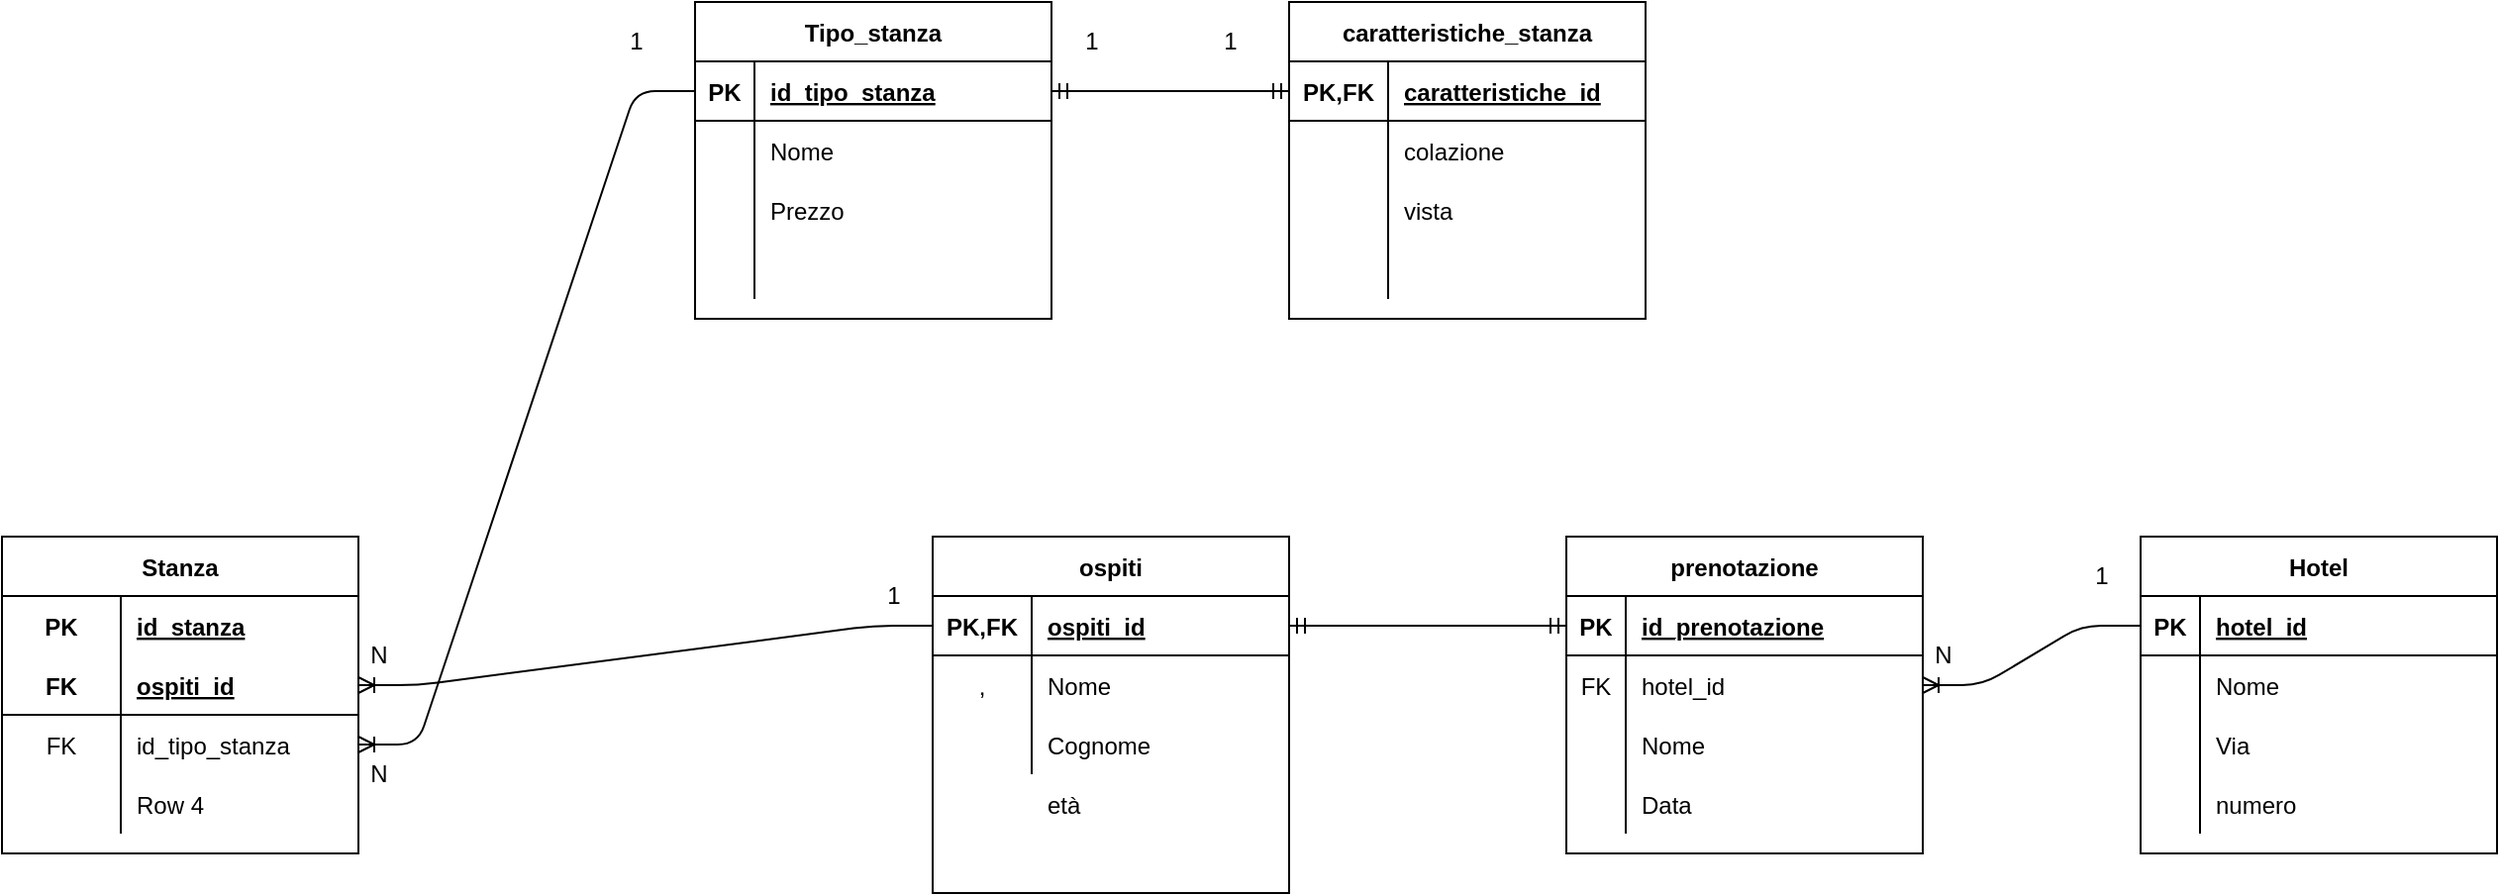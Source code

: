 <mxfile version="14.4.4" type="device"><diagram id="fnMNTrt35cVA9gn6AdtM" name="Page-1"><mxGraphModel dx="1929" dy="1783" grid="1" gridSize="10" guides="1" tooltips="1" connect="1" arrows="1" fold="1" page="1" pageScale="1" pageWidth="827" pageHeight="1169" math="0" shadow="0"><root><mxCell id="0"/><mxCell id="1" parent="0"/><mxCell id="KxS7irouknGxLOOOcsK_-1" value="Hotel" style="shape=table;startSize=30;container=1;collapsible=1;childLayout=tableLayout;fixedRows=1;rowLines=0;fontStyle=1;align=center;resizeLast=1;" vertex="1" parent="1"><mxGeometry x="980" y="-70" width="180" height="160" as="geometry"><mxRectangle x="960" y="-80" width="60" height="30" as="alternateBounds"/></mxGeometry></mxCell><mxCell id="KxS7irouknGxLOOOcsK_-2" value="" style="shape=partialRectangle;collapsible=0;dropTarget=0;pointerEvents=0;fillColor=none;top=0;left=0;bottom=1;right=0;points=[[0,0.5],[1,0.5]];portConstraint=eastwest;" vertex="1" parent="KxS7irouknGxLOOOcsK_-1"><mxGeometry y="30" width="180" height="30" as="geometry"/></mxCell><mxCell id="KxS7irouknGxLOOOcsK_-3" value="PK" style="shape=partialRectangle;connectable=0;fillColor=none;top=0;left=0;bottom=0;right=0;fontStyle=1;overflow=hidden;" vertex="1" parent="KxS7irouknGxLOOOcsK_-2"><mxGeometry width="30" height="30" as="geometry"/></mxCell><mxCell id="KxS7irouknGxLOOOcsK_-4" value="hotel_id" style="shape=partialRectangle;connectable=0;fillColor=none;top=0;left=0;bottom=0;right=0;align=left;spacingLeft=6;fontStyle=5;overflow=hidden;" vertex="1" parent="KxS7irouknGxLOOOcsK_-2"><mxGeometry x="30" width="150" height="30" as="geometry"/></mxCell><mxCell id="KxS7irouknGxLOOOcsK_-5" value="" style="shape=partialRectangle;collapsible=0;dropTarget=0;pointerEvents=0;fillColor=none;top=0;left=0;bottom=0;right=0;points=[[0,0.5],[1,0.5]];portConstraint=eastwest;" vertex="1" parent="KxS7irouknGxLOOOcsK_-1"><mxGeometry y="60" width="180" height="30" as="geometry"/></mxCell><mxCell id="KxS7irouknGxLOOOcsK_-6" value="" style="shape=partialRectangle;connectable=0;fillColor=none;top=0;left=0;bottom=0;right=0;editable=1;overflow=hidden;" vertex="1" parent="KxS7irouknGxLOOOcsK_-5"><mxGeometry width="30" height="30" as="geometry"/></mxCell><mxCell id="KxS7irouknGxLOOOcsK_-7" value="Nome" style="shape=partialRectangle;connectable=0;fillColor=none;top=0;left=0;bottom=0;right=0;align=left;spacingLeft=6;overflow=hidden;" vertex="1" parent="KxS7irouknGxLOOOcsK_-5"><mxGeometry x="30" width="150" height="30" as="geometry"/></mxCell><mxCell id="KxS7irouknGxLOOOcsK_-8" value="" style="shape=partialRectangle;collapsible=0;dropTarget=0;pointerEvents=0;fillColor=none;top=0;left=0;bottom=0;right=0;points=[[0,0.5],[1,0.5]];portConstraint=eastwest;" vertex="1" parent="KxS7irouknGxLOOOcsK_-1"><mxGeometry y="90" width="180" height="30" as="geometry"/></mxCell><mxCell id="KxS7irouknGxLOOOcsK_-9" value="" style="shape=partialRectangle;connectable=0;fillColor=none;top=0;left=0;bottom=0;right=0;editable=1;overflow=hidden;" vertex="1" parent="KxS7irouknGxLOOOcsK_-8"><mxGeometry width="30" height="30" as="geometry"/></mxCell><mxCell id="KxS7irouknGxLOOOcsK_-10" value="Via" style="shape=partialRectangle;connectable=0;fillColor=none;top=0;left=0;bottom=0;right=0;align=left;spacingLeft=6;overflow=hidden;" vertex="1" parent="KxS7irouknGxLOOOcsK_-8"><mxGeometry x="30" width="150" height="30" as="geometry"/></mxCell><mxCell id="KxS7irouknGxLOOOcsK_-11" value="" style="shape=partialRectangle;collapsible=0;dropTarget=0;pointerEvents=0;fillColor=none;top=0;left=0;bottom=0;right=0;points=[[0,0.5],[1,0.5]];portConstraint=eastwest;" vertex="1" parent="KxS7irouknGxLOOOcsK_-1"><mxGeometry y="120" width="180" height="30" as="geometry"/></mxCell><mxCell id="KxS7irouknGxLOOOcsK_-12" value="" style="shape=partialRectangle;connectable=0;fillColor=none;top=0;left=0;bottom=0;right=0;editable=1;overflow=hidden;" vertex="1" parent="KxS7irouknGxLOOOcsK_-11"><mxGeometry width="30" height="30" as="geometry"/></mxCell><mxCell id="KxS7irouknGxLOOOcsK_-13" value="numero" style="shape=partialRectangle;connectable=0;fillColor=none;top=0;left=0;bottom=0;right=0;align=left;spacingLeft=6;overflow=hidden;" vertex="1" parent="KxS7irouknGxLOOOcsK_-11"><mxGeometry x="30" width="150" height="30" as="geometry"/></mxCell><mxCell id="KxS7irouknGxLOOOcsK_-27" value="Stanza" style="shape=table;startSize=30;container=1;collapsible=1;childLayout=tableLayout;fixedRows=1;rowLines=0;fontStyle=1;align=center;resizeLast=1;" vertex="1" parent="1"><mxGeometry x="-100" y="-70" width="180" height="160" as="geometry"/></mxCell><mxCell id="KxS7irouknGxLOOOcsK_-28" value="" style="shape=partialRectangle;collapsible=0;dropTarget=0;pointerEvents=0;fillColor=none;top=0;left=0;bottom=0;right=0;points=[[0,0.5],[1,0.5]];portConstraint=eastwest;" vertex="1" parent="KxS7irouknGxLOOOcsK_-27"><mxGeometry y="30" width="180" height="30" as="geometry"/></mxCell><mxCell id="KxS7irouknGxLOOOcsK_-29" value="PK" style="shape=partialRectangle;connectable=0;fillColor=none;top=0;left=0;bottom=0;right=0;fontStyle=1;overflow=hidden;" vertex="1" parent="KxS7irouknGxLOOOcsK_-28"><mxGeometry width="60" height="30" as="geometry"/></mxCell><mxCell id="KxS7irouknGxLOOOcsK_-30" value="id_stanza" style="shape=partialRectangle;connectable=0;fillColor=none;top=0;left=0;bottom=0;right=0;align=left;spacingLeft=6;fontStyle=5;overflow=hidden;" vertex="1" parent="KxS7irouknGxLOOOcsK_-28"><mxGeometry x="60" width="120" height="30" as="geometry"/></mxCell><mxCell id="KxS7irouknGxLOOOcsK_-31" value="" style="shape=partialRectangle;collapsible=0;dropTarget=0;pointerEvents=0;fillColor=none;top=0;left=0;bottom=1;right=0;points=[[0,0.5],[1,0.5]];portConstraint=eastwest;" vertex="1" parent="KxS7irouknGxLOOOcsK_-27"><mxGeometry y="60" width="180" height="30" as="geometry"/></mxCell><mxCell id="KxS7irouknGxLOOOcsK_-32" value="FK" style="shape=partialRectangle;connectable=0;fillColor=none;top=0;left=0;bottom=0;right=0;fontStyle=1;overflow=hidden;" vertex="1" parent="KxS7irouknGxLOOOcsK_-31"><mxGeometry width="60" height="30" as="geometry"/></mxCell><mxCell id="KxS7irouknGxLOOOcsK_-33" value="ospiti_id" style="shape=partialRectangle;connectable=0;fillColor=none;top=0;left=0;bottom=0;right=0;align=left;spacingLeft=6;fontStyle=5;overflow=hidden;" vertex="1" parent="KxS7irouknGxLOOOcsK_-31"><mxGeometry x="60" width="120" height="30" as="geometry"/></mxCell><mxCell id="KxS7irouknGxLOOOcsK_-34" value="" style="shape=partialRectangle;collapsible=0;dropTarget=0;pointerEvents=0;fillColor=none;top=0;left=0;bottom=0;right=0;points=[[0,0.5],[1,0.5]];portConstraint=eastwest;" vertex="1" parent="KxS7irouknGxLOOOcsK_-27"><mxGeometry y="90" width="180" height="30" as="geometry"/></mxCell><mxCell id="KxS7irouknGxLOOOcsK_-35" value="FK" style="shape=partialRectangle;connectable=0;fillColor=none;top=0;left=0;bottom=0;right=0;editable=1;overflow=hidden;" vertex="1" parent="KxS7irouknGxLOOOcsK_-34"><mxGeometry width="60" height="30" as="geometry"/></mxCell><mxCell id="KxS7irouknGxLOOOcsK_-36" value="id_tipo_stanza" style="shape=partialRectangle;connectable=0;fillColor=none;top=0;left=0;bottom=0;right=0;align=left;spacingLeft=6;overflow=hidden;" vertex="1" parent="KxS7irouknGxLOOOcsK_-34"><mxGeometry x="60" width="120" height="30" as="geometry"/></mxCell><mxCell id="KxS7irouknGxLOOOcsK_-37" value="" style="shape=partialRectangle;collapsible=0;dropTarget=0;pointerEvents=0;fillColor=none;top=0;left=0;bottom=0;right=0;points=[[0,0.5],[1,0.5]];portConstraint=eastwest;" vertex="1" parent="KxS7irouknGxLOOOcsK_-27"><mxGeometry y="120" width="180" height="30" as="geometry"/></mxCell><mxCell id="KxS7irouknGxLOOOcsK_-38" value="" style="shape=partialRectangle;connectable=0;fillColor=none;top=0;left=0;bottom=0;right=0;editable=1;overflow=hidden;" vertex="1" parent="KxS7irouknGxLOOOcsK_-37"><mxGeometry width="60" height="30" as="geometry"/></mxCell><mxCell id="KxS7irouknGxLOOOcsK_-39" value="Row 4" style="shape=partialRectangle;connectable=0;fillColor=none;top=0;left=0;bottom=0;right=0;align=left;spacingLeft=6;overflow=hidden;" vertex="1" parent="KxS7irouknGxLOOOcsK_-37"><mxGeometry x="60" width="120" height="30" as="geometry"/></mxCell><mxCell id="KxS7irouknGxLOOOcsK_-42" value="" style="edgeStyle=entityRelationEdgeStyle;fontSize=12;html=1;endArrow=ERoneToMany;" edge="1" parent="1" source="KxS7irouknGxLOOOcsK_-2" target="KxS7irouknGxLOOOcsK_-80"><mxGeometry width="100" height="100" relative="1" as="geometry"><mxPoint x="560" y="175" as="sourcePoint"/><mxPoint x="360" y="365" as="targetPoint"/></mxGeometry></mxCell><mxCell id="KxS7irouknGxLOOOcsK_-44" value="&lt;font style=&quot;vertical-align: inherit&quot;&gt;&lt;font style=&quot;vertical-align: inherit&quot;&gt;N&lt;/font&gt;&lt;/font&gt;" style="text;html=1;align=center;verticalAlign=middle;resizable=0;points=[];autosize=1;" vertex="1" parent="1"><mxGeometry x="80" y="-20" width="20" height="20" as="geometry"/></mxCell><mxCell id="KxS7irouknGxLOOOcsK_-45" value="caratteristiche_stanza" style="shape=table;startSize=30;container=1;collapsible=1;childLayout=tableLayout;fixedRows=1;rowLines=0;fontStyle=1;align=center;resizeLast=1;" vertex="1" parent="1"><mxGeometry x="550" y="-340" width="180" height="160" as="geometry"/></mxCell><mxCell id="KxS7irouknGxLOOOcsK_-46" value="" style="shape=partialRectangle;collapsible=0;dropTarget=0;pointerEvents=0;fillColor=none;top=0;left=0;bottom=1;right=0;points=[[0,0.5],[1,0.5]];portConstraint=eastwest;" vertex="1" parent="KxS7irouknGxLOOOcsK_-45"><mxGeometry y="30" width="180" height="30" as="geometry"/></mxCell><mxCell id="KxS7irouknGxLOOOcsK_-47" value="PK,FK" style="shape=partialRectangle;connectable=0;fillColor=none;top=0;left=0;bottom=0;right=0;fontStyle=1;overflow=hidden;" vertex="1" parent="KxS7irouknGxLOOOcsK_-46"><mxGeometry width="50" height="30" as="geometry"/></mxCell><mxCell id="KxS7irouknGxLOOOcsK_-48" value="caratteristiche_id" style="shape=partialRectangle;connectable=0;fillColor=none;top=0;left=0;bottom=0;right=0;align=left;spacingLeft=6;fontStyle=5;overflow=hidden;" vertex="1" parent="KxS7irouknGxLOOOcsK_-46"><mxGeometry x="50" width="130" height="30" as="geometry"/></mxCell><mxCell id="KxS7irouknGxLOOOcsK_-49" value="" style="shape=partialRectangle;collapsible=0;dropTarget=0;pointerEvents=0;fillColor=none;top=0;left=0;bottom=0;right=0;points=[[0,0.5],[1,0.5]];portConstraint=eastwest;" vertex="1" parent="KxS7irouknGxLOOOcsK_-45"><mxGeometry y="60" width="180" height="30" as="geometry"/></mxCell><mxCell id="KxS7irouknGxLOOOcsK_-50" value="" style="shape=partialRectangle;connectable=0;fillColor=none;top=0;left=0;bottom=0;right=0;editable=1;overflow=hidden;" vertex="1" parent="KxS7irouknGxLOOOcsK_-49"><mxGeometry width="50" height="30" as="geometry"/></mxCell><mxCell id="KxS7irouknGxLOOOcsK_-51" value="colazione" style="shape=partialRectangle;connectable=0;fillColor=none;top=0;left=0;bottom=0;right=0;align=left;spacingLeft=6;overflow=hidden;" vertex="1" parent="KxS7irouknGxLOOOcsK_-49"><mxGeometry x="50" width="130" height="30" as="geometry"/></mxCell><mxCell id="KxS7irouknGxLOOOcsK_-52" value="" style="shape=partialRectangle;collapsible=0;dropTarget=0;pointerEvents=0;fillColor=none;top=0;left=0;bottom=0;right=0;points=[[0,0.5],[1,0.5]];portConstraint=eastwest;" vertex="1" parent="KxS7irouknGxLOOOcsK_-45"><mxGeometry y="90" width="180" height="30" as="geometry"/></mxCell><mxCell id="KxS7irouknGxLOOOcsK_-53" value="" style="shape=partialRectangle;connectable=0;fillColor=none;top=0;left=0;bottom=0;right=0;editable=1;overflow=hidden;" vertex="1" parent="KxS7irouknGxLOOOcsK_-52"><mxGeometry width="50" height="30" as="geometry"/></mxCell><mxCell id="KxS7irouknGxLOOOcsK_-54" value="vista" style="shape=partialRectangle;connectable=0;fillColor=none;top=0;left=0;bottom=0;right=0;align=left;spacingLeft=6;overflow=hidden;" vertex="1" parent="KxS7irouknGxLOOOcsK_-52"><mxGeometry x="50" width="130" height="30" as="geometry"/></mxCell><mxCell id="KxS7irouknGxLOOOcsK_-55" value="" style="shape=partialRectangle;collapsible=0;dropTarget=0;pointerEvents=0;fillColor=none;top=0;left=0;bottom=0;right=0;points=[[0,0.5],[1,0.5]];portConstraint=eastwest;" vertex="1" parent="KxS7irouknGxLOOOcsK_-45"><mxGeometry y="120" width="180" height="30" as="geometry"/></mxCell><mxCell id="KxS7irouknGxLOOOcsK_-56" value="" style="shape=partialRectangle;connectable=0;fillColor=none;top=0;left=0;bottom=0;right=0;editable=1;overflow=hidden;" vertex="1" parent="KxS7irouknGxLOOOcsK_-55"><mxGeometry width="50" height="30" as="geometry"/></mxCell><mxCell id="KxS7irouknGxLOOOcsK_-57" value="" style="shape=partialRectangle;connectable=0;fillColor=none;top=0;left=0;bottom=0;right=0;align=left;spacingLeft=6;overflow=hidden;" vertex="1" parent="KxS7irouknGxLOOOcsK_-55"><mxGeometry x="50" width="130" height="30" as="geometry"/></mxCell><mxCell id="KxS7irouknGxLOOOcsK_-58" value="" style="edgeStyle=entityRelationEdgeStyle;fontSize=12;html=1;endArrow=ERmandOne;startArrow=ERmandOne;entryX=0;entryY=0.5;entryDx=0;entryDy=0;exitX=1;exitY=0.5;exitDx=0;exitDy=0;" edge="1" parent="1" source="KxS7irouknGxLOOOcsK_-60" target="KxS7irouknGxLOOOcsK_-46"><mxGeometry width="100" height="100" relative="1" as="geometry"><mxPoint x="10" y="510" as="sourcePoint"/><mxPoint x="110" y="400" as="targetPoint"/></mxGeometry></mxCell><mxCell id="KxS7irouknGxLOOOcsK_-59" value="Tipo_stanza" style="shape=table;startSize=30;container=1;collapsible=1;childLayout=tableLayout;fixedRows=1;rowLines=0;fontStyle=1;align=center;resizeLast=1;" vertex="1" parent="1"><mxGeometry x="250" y="-340" width="180" height="160" as="geometry"/></mxCell><mxCell id="KxS7irouknGxLOOOcsK_-60" value="" style="shape=partialRectangle;collapsible=0;dropTarget=0;pointerEvents=0;fillColor=none;top=0;left=0;bottom=1;right=0;points=[[0,0.5],[1,0.5]];portConstraint=eastwest;" vertex="1" parent="KxS7irouknGxLOOOcsK_-59"><mxGeometry y="30" width="180" height="30" as="geometry"/></mxCell><mxCell id="KxS7irouknGxLOOOcsK_-61" value="PK" style="shape=partialRectangle;connectable=0;fillColor=none;top=0;left=0;bottom=0;right=0;fontStyle=1;overflow=hidden;" vertex="1" parent="KxS7irouknGxLOOOcsK_-60"><mxGeometry width="30" height="30" as="geometry"/></mxCell><mxCell id="KxS7irouknGxLOOOcsK_-62" value="id_tipo_stanza" style="shape=partialRectangle;connectable=0;fillColor=none;top=0;left=0;bottom=0;right=0;align=left;spacingLeft=6;fontStyle=5;overflow=hidden;" vertex="1" parent="KxS7irouknGxLOOOcsK_-60"><mxGeometry x="30" width="150" height="30" as="geometry"/></mxCell><mxCell id="KxS7irouknGxLOOOcsK_-63" value="" style="shape=partialRectangle;collapsible=0;dropTarget=0;pointerEvents=0;fillColor=none;top=0;left=0;bottom=0;right=0;points=[[0,0.5],[1,0.5]];portConstraint=eastwest;" vertex="1" parent="KxS7irouknGxLOOOcsK_-59"><mxGeometry y="60" width="180" height="30" as="geometry"/></mxCell><mxCell id="KxS7irouknGxLOOOcsK_-64" value="" style="shape=partialRectangle;connectable=0;fillColor=none;top=0;left=0;bottom=0;right=0;editable=1;overflow=hidden;" vertex="1" parent="KxS7irouknGxLOOOcsK_-63"><mxGeometry width="30" height="30" as="geometry"/></mxCell><mxCell id="KxS7irouknGxLOOOcsK_-65" value="Nome" style="shape=partialRectangle;connectable=0;fillColor=none;top=0;left=0;bottom=0;right=0;align=left;spacingLeft=6;overflow=hidden;" vertex="1" parent="KxS7irouknGxLOOOcsK_-63"><mxGeometry x="30" width="150" height="30" as="geometry"/></mxCell><mxCell id="KxS7irouknGxLOOOcsK_-66" value="" style="shape=partialRectangle;collapsible=0;dropTarget=0;pointerEvents=0;fillColor=none;top=0;left=0;bottom=0;right=0;points=[[0,0.5],[1,0.5]];portConstraint=eastwest;" vertex="1" parent="KxS7irouknGxLOOOcsK_-59"><mxGeometry y="90" width="180" height="30" as="geometry"/></mxCell><mxCell id="KxS7irouknGxLOOOcsK_-67" value="" style="shape=partialRectangle;connectable=0;fillColor=none;top=0;left=0;bottom=0;right=0;editable=1;overflow=hidden;" vertex="1" parent="KxS7irouknGxLOOOcsK_-66"><mxGeometry width="30" height="30" as="geometry"/></mxCell><mxCell id="KxS7irouknGxLOOOcsK_-68" value="Prezzo" style="shape=partialRectangle;connectable=0;fillColor=none;top=0;left=0;bottom=0;right=0;align=left;spacingLeft=6;overflow=hidden;" vertex="1" parent="KxS7irouknGxLOOOcsK_-66"><mxGeometry x="30" width="150" height="30" as="geometry"/></mxCell><mxCell id="KxS7irouknGxLOOOcsK_-69" value="" style="shape=partialRectangle;collapsible=0;dropTarget=0;pointerEvents=0;fillColor=none;top=0;left=0;bottom=0;right=0;points=[[0,0.5],[1,0.5]];portConstraint=eastwest;" vertex="1" parent="KxS7irouknGxLOOOcsK_-59"><mxGeometry y="120" width="180" height="30" as="geometry"/></mxCell><mxCell id="KxS7irouknGxLOOOcsK_-70" value="" style="shape=partialRectangle;connectable=0;fillColor=none;top=0;left=0;bottom=0;right=0;editable=1;overflow=hidden;" vertex="1" parent="KxS7irouknGxLOOOcsK_-69"><mxGeometry width="30" height="30" as="geometry"/></mxCell><mxCell id="KxS7irouknGxLOOOcsK_-71" value="" style="shape=partialRectangle;connectable=0;fillColor=none;top=0;left=0;bottom=0;right=0;align=left;spacingLeft=6;overflow=hidden;" vertex="1" parent="KxS7irouknGxLOOOcsK_-69"><mxGeometry x="30" width="150" height="30" as="geometry"/></mxCell><mxCell id="KxS7irouknGxLOOOcsK_-72" value="" style="edgeStyle=entityRelationEdgeStyle;fontSize=12;html=1;endArrow=ERoneToMany;entryX=1;entryY=0.5;entryDx=0;entryDy=0;" edge="1" parent="1" source="KxS7irouknGxLOOOcsK_-60" target="KxS7irouknGxLOOOcsK_-34"><mxGeometry width="100" height="100" relative="1" as="geometry"><mxPoint x="330" y="-210" as="sourcePoint"/><mxPoint x="300" y="-300" as="targetPoint"/></mxGeometry></mxCell><mxCell id="KxS7irouknGxLOOOcsK_-73" value="&lt;font style=&quot;vertical-align: inherit&quot;&gt;&lt;font style=&quot;vertical-align: inherit&quot;&gt;N&lt;/font&gt;&lt;/font&gt;" style="text;html=1;align=center;verticalAlign=middle;resizable=0;points=[];autosize=1;" vertex="1" parent="1"><mxGeometry x="80" y="40" width="20" height="20" as="geometry"/></mxCell><mxCell id="KxS7irouknGxLOOOcsK_-74" value="&lt;font style=&quot;vertical-align: inherit&quot;&gt;&lt;font style=&quot;vertical-align: inherit&quot;&gt;1&lt;/font&gt;&lt;/font&gt;" style="text;html=1;align=center;verticalAlign=middle;resizable=0;points=[];autosize=1;" vertex="1" parent="1"><mxGeometry x="440" y="-330" width="20" height="20" as="geometry"/></mxCell><mxCell id="KxS7irouknGxLOOOcsK_-76" value="prenotazione" style="shape=table;startSize=30;container=1;collapsible=1;childLayout=tableLayout;fixedRows=1;rowLines=0;fontStyle=1;align=center;resizeLast=1;" vertex="1" parent="1"><mxGeometry x="690" y="-70" width="180" height="160" as="geometry"/></mxCell><mxCell id="KxS7irouknGxLOOOcsK_-77" value="" style="shape=partialRectangle;collapsible=0;dropTarget=0;pointerEvents=0;fillColor=none;top=0;left=0;bottom=1;right=0;points=[[0,0.5],[1,0.5]];portConstraint=eastwest;" vertex="1" parent="KxS7irouknGxLOOOcsK_-76"><mxGeometry y="30" width="180" height="30" as="geometry"/></mxCell><mxCell id="KxS7irouknGxLOOOcsK_-78" value="PK" style="shape=partialRectangle;connectable=0;fillColor=none;top=0;left=0;bottom=0;right=0;fontStyle=1;overflow=hidden;" vertex="1" parent="KxS7irouknGxLOOOcsK_-77"><mxGeometry width="30" height="30" as="geometry"/></mxCell><mxCell id="KxS7irouknGxLOOOcsK_-79" value="id_prenotazione" style="shape=partialRectangle;connectable=0;fillColor=none;top=0;left=0;bottom=0;right=0;align=left;spacingLeft=6;fontStyle=5;overflow=hidden;" vertex="1" parent="KxS7irouknGxLOOOcsK_-77"><mxGeometry x="30" width="150" height="30" as="geometry"/></mxCell><mxCell id="KxS7irouknGxLOOOcsK_-80" value="" style="shape=partialRectangle;collapsible=0;dropTarget=0;pointerEvents=0;fillColor=none;top=0;left=0;bottom=0;right=0;points=[[0,0.5],[1,0.5]];portConstraint=eastwest;" vertex="1" parent="KxS7irouknGxLOOOcsK_-76"><mxGeometry y="60" width="180" height="30" as="geometry"/></mxCell><mxCell id="KxS7irouknGxLOOOcsK_-81" value="FK" style="shape=partialRectangle;connectable=0;fillColor=none;top=0;left=0;bottom=0;right=0;editable=1;overflow=hidden;" vertex="1" parent="KxS7irouknGxLOOOcsK_-80"><mxGeometry width="30" height="30" as="geometry"/></mxCell><mxCell id="KxS7irouknGxLOOOcsK_-82" value="hotel_id" style="shape=partialRectangle;connectable=0;fillColor=none;top=0;left=0;bottom=0;right=0;align=left;spacingLeft=6;overflow=hidden;" vertex="1" parent="KxS7irouknGxLOOOcsK_-80"><mxGeometry x="30" width="150" height="30" as="geometry"/></mxCell><mxCell id="KxS7irouknGxLOOOcsK_-83" value="" style="shape=partialRectangle;collapsible=0;dropTarget=0;pointerEvents=0;fillColor=none;top=0;left=0;bottom=0;right=0;points=[[0,0.5],[1,0.5]];portConstraint=eastwest;" vertex="1" parent="KxS7irouknGxLOOOcsK_-76"><mxGeometry y="90" width="180" height="30" as="geometry"/></mxCell><mxCell id="KxS7irouknGxLOOOcsK_-84" value="" style="shape=partialRectangle;connectable=0;fillColor=none;top=0;left=0;bottom=0;right=0;editable=1;overflow=hidden;" vertex="1" parent="KxS7irouknGxLOOOcsK_-83"><mxGeometry width="30" height="30" as="geometry"/></mxCell><mxCell id="KxS7irouknGxLOOOcsK_-85" value="Nome" style="shape=partialRectangle;connectable=0;fillColor=none;top=0;left=0;bottom=0;right=0;align=left;spacingLeft=6;overflow=hidden;" vertex="1" parent="KxS7irouknGxLOOOcsK_-83"><mxGeometry x="30" width="150" height="30" as="geometry"/></mxCell><mxCell id="KxS7irouknGxLOOOcsK_-86" value="" style="shape=partialRectangle;collapsible=0;dropTarget=0;pointerEvents=0;fillColor=none;top=0;left=0;bottom=0;right=0;points=[[0,0.5],[1,0.5]];portConstraint=eastwest;" vertex="1" parent="KxS7irouknGxLOOOcsK_-76"><mxGeometry y="120" width="180" height="30" as="geometry"/></mxCell><mxCell id="KxS7irouknGxLOOOcsK_-87" value="" style="shape=partialRectangle;connectable=0;fillColor=none;top=0;left=0;bottom=0;right=0;editable=1;overflow=hidden;" vertex="1" parent="KxS7irouknGxLOOOcsK_-86"><mxGeometry width="30" height="30" as="geometry"/></mxCell><mxCell id="KxS7irouknGxLOOOcsK_-88" value="Data" style="shape=partialRectangle;connectable=0;fillColor=none;top=0;left=0;bottom=0;right=0;align=left;spacingLeft=6;overflow=hidden;" vertex="1" parent="KxS7irouknGxLOOOcsK_-86"><mxGeometry x="30" width="150" height="30" as="geometry"/></mxCell><mxCell id="KxS7irouknGxLOOOcsK_-90" value="ospiti" style="shape=table;startSize=30;container=1;collapsible=1;childLayout=tableLayout;fixedRows=1;rowLines=0;fontStyle=1;align=center;resizeLast=1;" vertex="1" parent="1"><mxGeometry x="370" y="-70" width="180" height="180" as="geometry"/></mxCell><mxCell id="KxS7irouknGxLOOOcsK_-91" value="" style="shape=partialRectangle;collapsible=0;dropTarget=0;pointerEvents=0;fillColor=none;top=0;left=0;bottom=1;right=0;points=[[0,0.5],[1,0.5]];portConstraint=eastwest;" vertex="1" parent="KxS7irouknGxLOOOcsK_-90"><mxGeometry y="30" width="180" height="30" as="geometry"/></mxCell><mxCell id="KxS7irouknGxLOOOcsK_-92" value="PK,FK" style="shape=partialRectangle;connectable=0;fillColor=none;top=0;left=0;bottom=0;right=0;fontStyle=1;overflow=hidden;" vertex="1" parent="KxS7irouknGxLOOOcsK_-91"><mxGeometry width="50" height="30" as="geometry"/></mxCell><mxCell id="KxS7irouknGxLOOOcsK_-93" value="ospiti_id" style="shape=partialRectangle;connectable=0;fillColor=none;top=0;left=0;bottom=0;right=0;align=left;spacingLeft=6;fontStyle=5;overflow=hidden;" vertex="1" parent="KxS7irouknGxLOOOcsK_-91"><mxGeometry x="50" width="130" height="30" as="geometry"/></mxCell><mxCell id="KxS7irouknGxLOOOcsK_-97" value="" style="shape=partialRectangle;collapsible=0;dropTarget=0;pointerEvents=0;fillColor=none;top=0;left=0;bottom=0;right=0;points=[[0,0.5],[1,0.5]];portConstraint=eastwest;" vertex="1" parent="KxS7irouknGxLOOOcsK_-90"><mxGeometry y="60" width="180" height="30" as="geometry"/></mxCell><mxCell id="KxS7irouknGxLOOOcsK_-98" value="," style="shape=partialRectangle;connectable=0;fillColor=none;top=0;left=0;bottom=0;right=0;editable=1;overflow=hidden;" vertex="1" parent="KxS7irouknGxLOOOcsK_-97"><mxGeometry width="50" height="30" as="geometry"/></mxCell><mxCell id="KxS7irouknGxLOOOcsK_-99" value="Nome" style="shape=partialRectangle;connectable=0;fillColor=none;top=0;left=0;bottom=0;right=0;align=left;spacingLeft=6;overflow=hidden;" vertex="1" parent="KxS7irouknGxLOOOcsK_-97"><mxGeometry x="50" width="130" height="30" as="geometry"/></mxCell><mxCell id="KxS7irouknGxLOOOcsK_-100" value="" style="shape=partialRectangle;collapsible=0;dropTarget=0;pointerEvents=0;fillColor=none;top=0;left=0;bottom=0;right=0;points=[[0,0.5],[1,0.5]];portConstraint=eastwest;" vertex="1" parent="KxS7irouknGxLOOOcsK_-90"><mxGeometry y="90" width="180" height="30" as="geometry"/></mxCell><mxCell id="KxS7irouknGxLOOOcsK_-101" value="" style="shape=partialRectangle;connectable=0;fillColor=none;top=0;left=0;bottom=0;right=0;editable=1;overflow=hidden;" vertex="1" parent="KxS7irouknGxLOOOcsK_-100"><mxGeometry width="50" height="30" as="geometry"/></mxCell><mxCell id="KxS7irouknGxLOOOcsK_-102" value="Cognome" style="shape=partialRectangle;connectable=0;fillColor=none;top=0;left=0;bottom=0;right=0;align=left;spacingLeft=6;overflow=hidden;" vertex="1" parent="KxS7irouknGxLOOOcsK_-100"><mxGeometry x="50" width="130" height="30" as="geometry"/></mxCell><mxCell id="KxS7irouknGxLOOOcsK_-104" value="" style="edgeStyle=entityRelationEdgeStyle;fontSize=12;html=1;endArrow=ERoneToMany;exitX=0;exitY=0.5;exitDx=0;exitDy=0;" edge="1" parent="1" source="KxS7irouknGxLOOOcsK_-91" target="KxS7irouknGxLOOOcsK_-31"><mxGeometry width="100" height="100" relative="1" as="geometry"><mxPoint x="150" y="30" as="sourcePoint"/><mxPoint x="250" y="20" as="targetPoint"/></mxGeometry></mxCell><mxCell id="KxS7irouknGxLOOOcsK_-105" value="&lt;font style=&quot;vertical-align: inherit&quot;&gt;&lt;font style=&quot;vertical-align: inherit&quot;&gt;1&lt;/font&gt;&lt;/font&gt;" style="text;html=1;align=center;verticalAlign=middle;resizable=0;points=[];autosize=1;" vertex="1" parent="1"><mxGeometry x="340" y="-50" width="20" height="20" as="geometry"/></mxCell><mxCell id="KxS7irouknGxLOOOcsK_-107" value="&lt;font style=&quot;vertical-align: inherit&quot;&gt;&lt;font style=&quot;vertical-align: inherit&quot;&gt;1&lt;/font&gt;&lt;/font&gt;" style="text;html=1;align=center;verticalAlign=middle;resizable=0;points=[];autosize=1;" vertex="1" parent="1"><mxGeometry x="510" y="-330" width="20" height="20" as="geometry"/></mxCell><mxCell id="KxS7irouknGxLOOOcsK_-108" value="&lt;font style=&quot;vertical-align: inherit&quot;&gt;&lt;font style=&quot;vertical-align: inherit&quot;&gt;1&lt;/font&gt;&lt;/font&gt;" style="text;html=1;align=center;verticalAlign=middle;resizable=0;points=[];autosize=1;" vertex="1" parent="1"><mxGeometry x="210" y="-330" width="20" height="20" as="geometry"/></mxCell><mxCell id="KxS7irouknGxLOOOcsK_-110" value="&lt;font style=&quot;vertical-align: inherit&quot;&gt;&lt;font style=&quot;vertical-align: inherit&quot;&gt;1&lt;/font&gt;&lt;/font&gt;" style="text;html=1;align=center;verticalAlign=middle;resizable=0;points=[];autosize=1;" vertex="1" parent="1"><mxGeometry x="950" y="-60" width="20" height="20" as="geometry"/></mxCell><mxCell id="KxS7irouknGxLOOOcsK_-111" value="&lt;font style=&quot;vertical-align: inherit&quot;&gt;&lt;font style=&quot;vertical-align: inherit&quot;&gt;N&lt;/font&gt;&lt;/font&gt;" style="text;html=1;align=center;verticalAlign=middle;resizable=0;points=[];autosize=1;" vertex="1" parent="1"><mxGeometry x="870" y="-20" width="20" height="20" as="geometry"/></mxCell><mxCell id="KxS7irouknGxLOOOcsK_-113" value="età" style="shape=partialRectangle;connectable=0;fillColor=none;top=0;left=0;bottom=0;right=0;align=left;spacingLeft=6;overflow=hidden;" vertex="1" parent="1"><mxGeometry x="420" y="50" width="130" height="30" as="geometry"/></mxCell><mxCell id="KxS7irouknGxLOOOcsK_-114" value="" style="edgeStyle=entityRelationEdgeStyle;fontSize=12;html=1;endArrow=ERmandOne;startArrow=ERmandOne;" edge="1" parent="1" source="KxS7irouknGxLOOOcsK_-91" target="KxS7irouknGxLOOOcsK_-77"><mxGeometry width="100" height="100" relative="1" as="geometry"><mxPoint x="600" y="80" as="sourcePoint"/><mxPoint x="700" y="-20" as="targetPoint"/></mxGeometry></mxCell></root></mxGraphModel></diagram></mxfile>